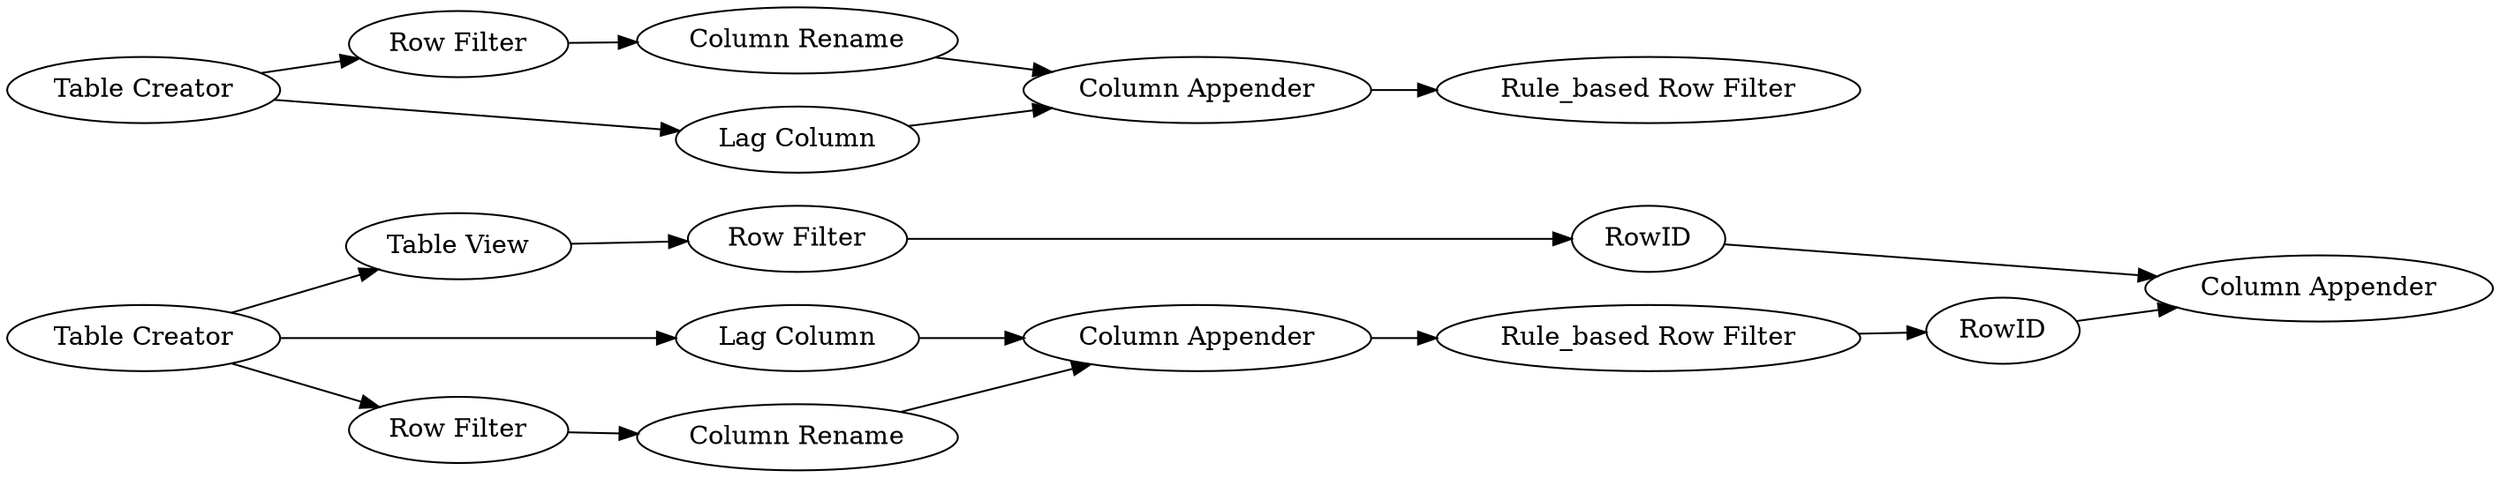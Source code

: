 digraph {
	48 -> 38
	48 -> 50
	48 -> 47
	40 -> 44
	38 -> 36
	36 -> 40
	25 -> 31
	47 -> 53
	37 -> 44
	50 -> 49
	53 -> 49
	52 -> 37
	32 -> 28
	49 -> 52
	31 -> 51
	51 -> 28
	28 -> 35
	25 -> 32
	48 [label="Table Creator"]
	35 [label="Rule_based Row Filter"]
	44 [label="Column Appender"]
	50 [label="Lag Column"]
	49 [label="Column Appender"]
	53 [label="Column Rename"]
	28 [label="Column Appender"]
	31 [label="Row Filter"]
	51 [label="Column Rename"]
	36 [label="Row Filter"]
	47 [label="Row Filter"]
	40 [label=RowID]
	25 [label="Table Creator"]
	52 [label="Rule_based Row Filter"]
	32 [label="Lag Column"]
	38 [label="Table View"]
	37 [label=RowID]
	rankdir=LR
}
